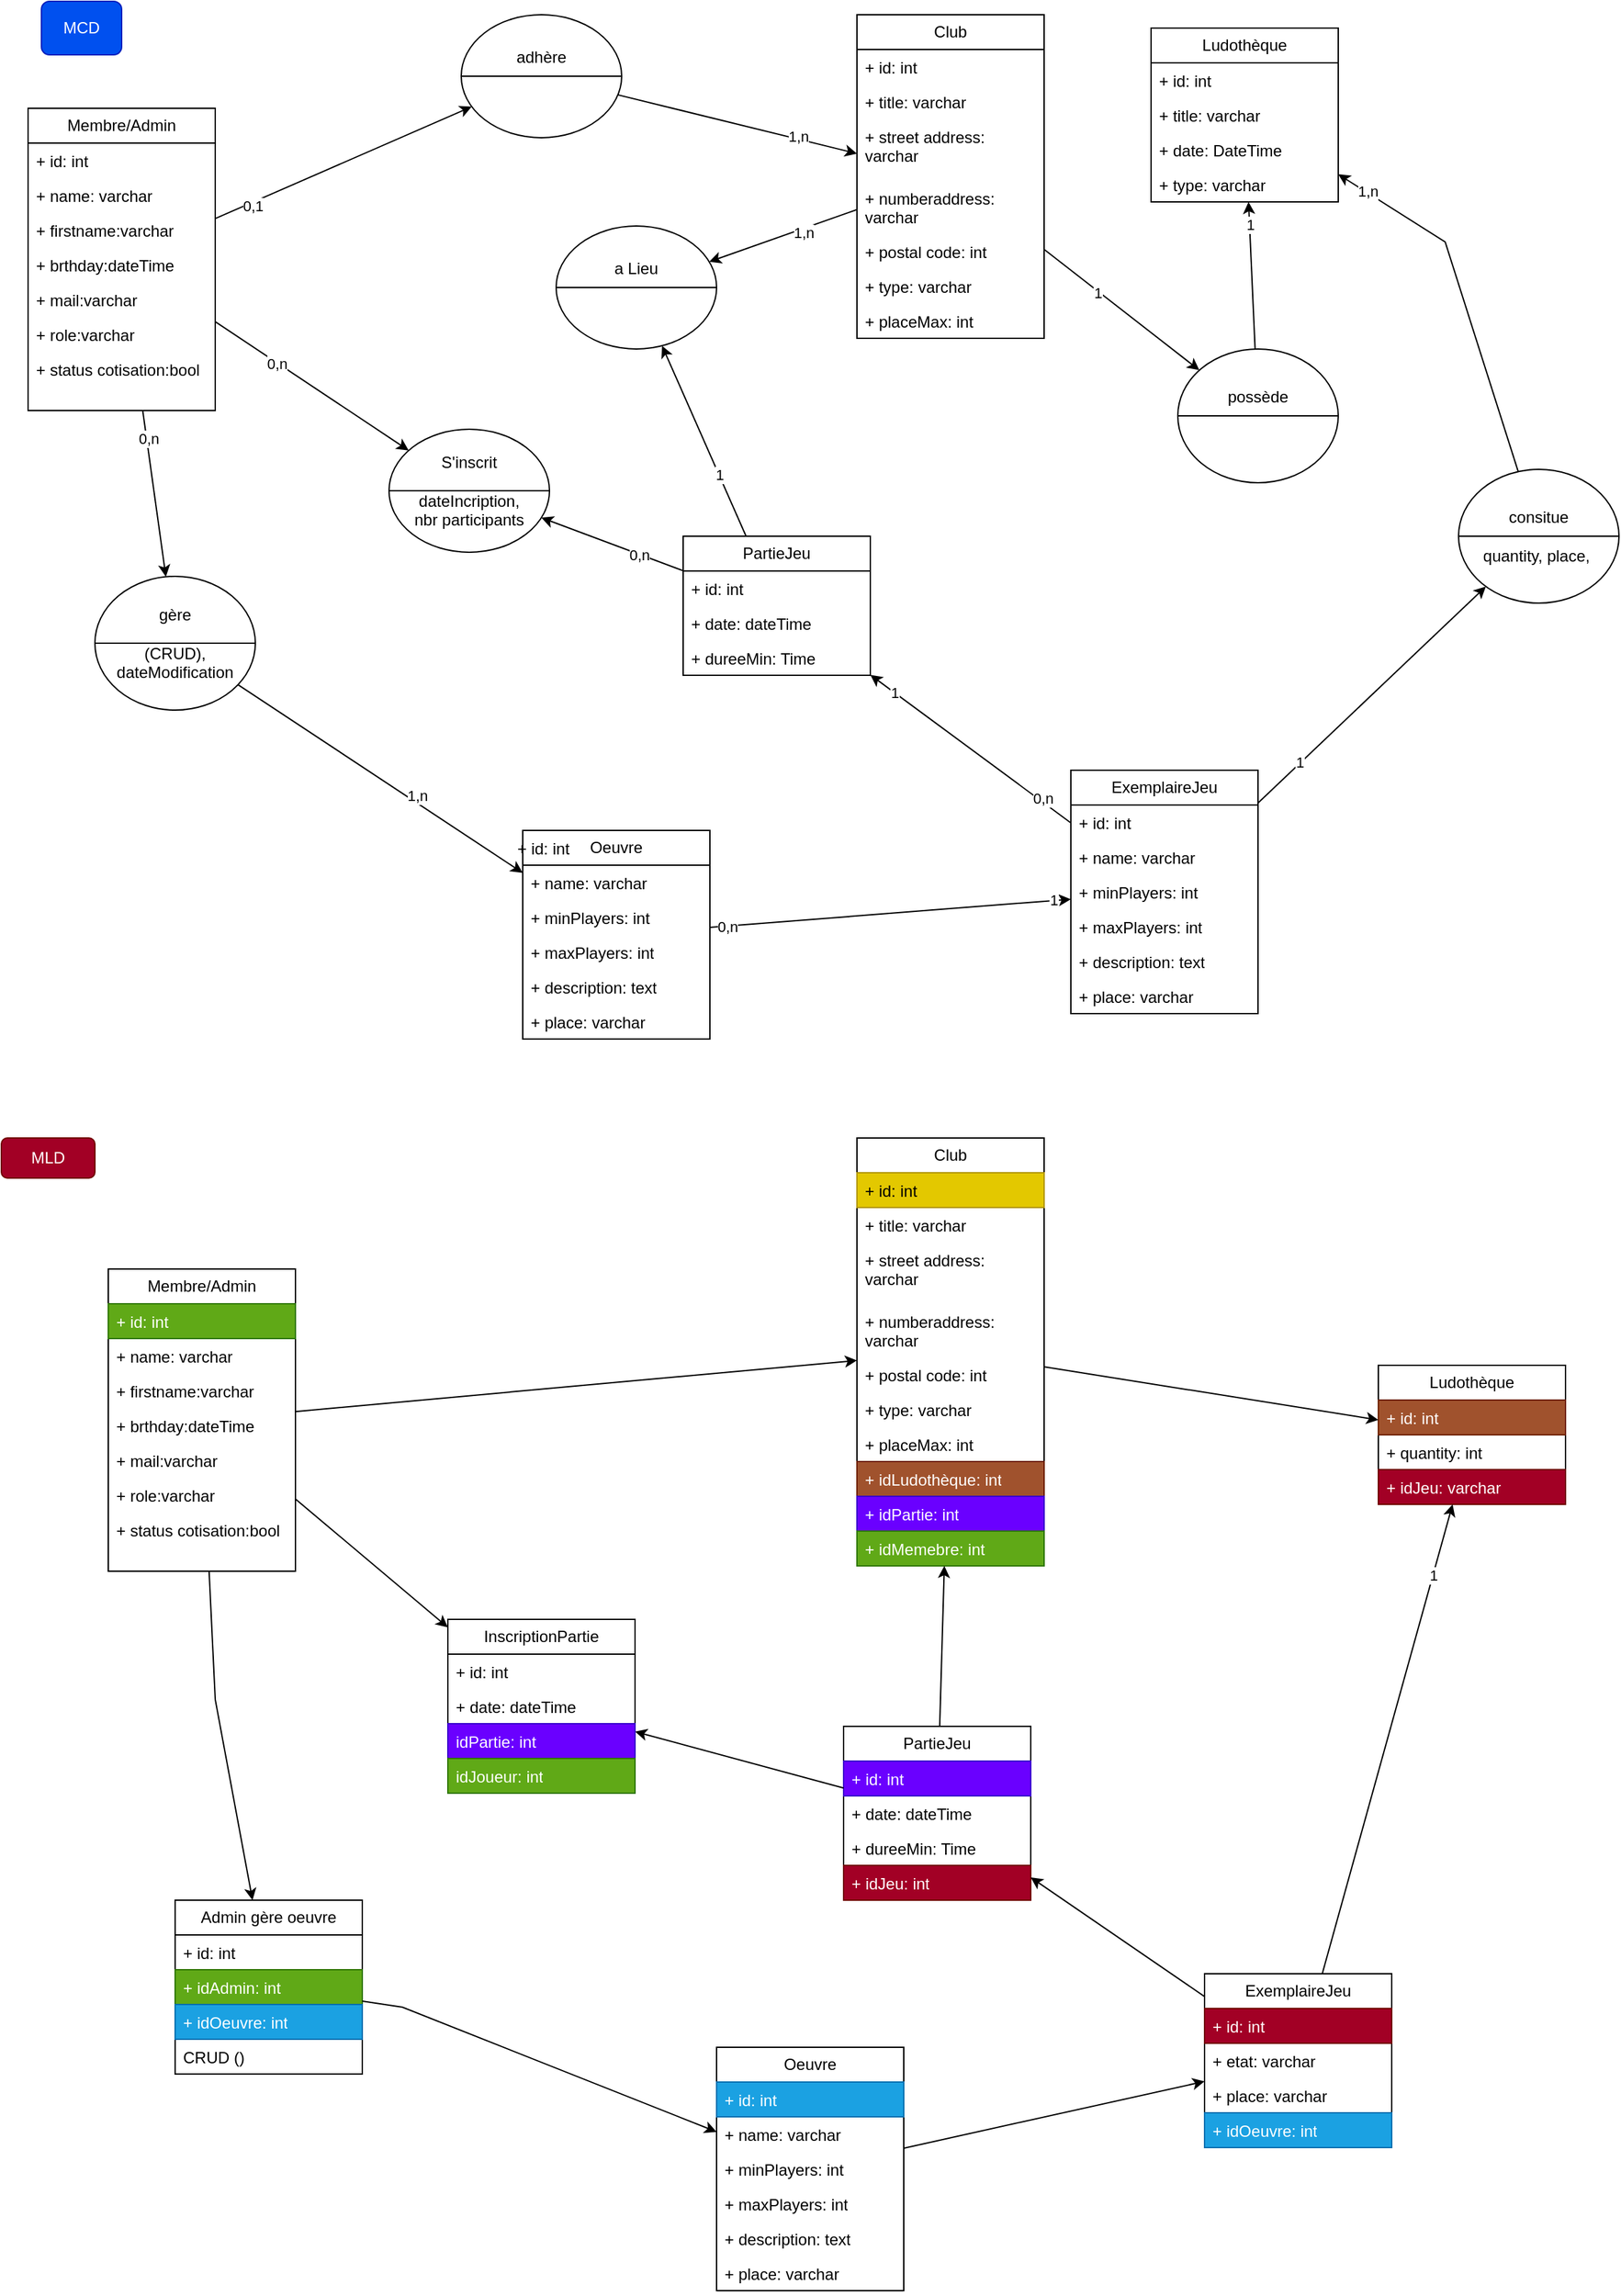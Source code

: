 <mxfile version="24.6.4" type="device">
  <diagram name="Page-1" id="5jA2SZgc2Ah5v43sQ27I">
    <mxGraphModel dx="1623" dy="837" grid="1" gridSize="10" guides="1" tooltips="1" connect="1" arrows="1" fold="1" page="1" pageScale="1" pageWidth="827" pageHeight="1169" background="none" math="0" shadow="0">
      <root>
        <mxCell id="0" />
        <mxCell id="1" parent="0" />
        <mxCell id="EdvAkEf1N6HmaG4ucy9W-1" value="Membre/Admin" style="swimlane;fontStyle=0;childLayout=stackLayout;horizontal=1;startSize=26;fillColor=none;horizontalStack=0;resizeParent=1;resizeParentMax=0;resizeLast=0;collapsible=1;marginBottom=0;whiteSpace=wrap;html=1;" parent="1" vertex="1">
          <mxGeometry x="30" y="90" width="140" height="226" as="geometry" />
        </mxCell>
        <mxCell id="EdvAkEf1N6HmaG4ucy9W-2" value="+ id: int" style="text;strokeColor=none;fillColor=none;align=left;verticalAlign=top;spacingLeft=4;spacingRight=4;overflow=hidden;rotatable=0;points=[[0,0.5],[1,0.5]];portConstraint=eastwest;whiteSpace=wrap;html=1;" parent="EdvAkEf1N6HmaG4ucy9W-1" vertex="1">
          <mxGeometry y="26" width="140" height="26" as="geometry" />
        </mxCell>
        <mxCell id="EdvAkEf1N6HmaG4ucy9W-3" value="+ name: varchar" style="text;strokeColor=none;fillColor=none;align=left;verticalAlign=top;spacingLeft=4;spacingRight=4;overflow=hidden;rotatable=0;points=[[0,0.5],[1,0.5]];portConstraint=eastwest;whiteSpace=wrap;html=1;" parent="EdvAkEf1N6HmaG4ucy9W-1" vertex="1">
          <mxGeometry y="52" width="140" height="26" as="geometry" />
        </mxCell>
        <mxCell id="EdvAkEf1N6HmaG4ucy9W-4" value="+ firstname:varchar" style="text;strokeColor=none;fillColor=none;align=left;verticalAlign=top;spacingLeft=4;spacingRight=4;overflow=hidden;rotatable=0;points=[[0,0.5],[1,0.5]];portConstraint=eastwest;whiteSpace=wrap;html=1;" parent="EdvAkEf1N6HmaG4ucy9W-1" vertex="1">
          <mxGeometry y="78" width="140" height="26" as="geometry" />
        </mxCell>
        <mxCell id="EdvAkEf1N6HmaG4ucy9W-5" value="+ brthday:dateTime" style="text;strokeColor=none;fillColor=none;align=left;verticalAlign=top;spacingLeft=4;spacingRight=4;overflow=hidden;rotatable=0;points=[[0,0.5],[1,0.5]];portConstraint=eastwest;whiteSpace=wrap;html=1;" parent="EdvAkEf1N6HmaG4ucy9W-1" vertex="1">
          <mxGeometry y="104" width="140" height="26" as="geometry" />
        </mxCell>
        <mxCell id="EdvAkEf1N6HmaG4ucy9W-6" value="+ mail:varchar" style="text;strokeColor=none;fillColor=none;align=left;verticalAlign=top;spacingLeft=4;spacingRight=4;overflow=hidden;rotatable=0;points=[[0,0.5],[1,0.5]];portConstraint=eastwest;whiteSpace=wrap;html=1;" parent="EdvAkEf1N6HmaG4ucy9W-1" vertex="1">
          <mxGeometry y="130" width="140" height="26" as="geometry" />
        </mxCell>
        <mxCell id="EdvAkEf1N6HmaG4ucy9W-7" value="+ role:varchar" style="text;strokeColor=none;fillColor=none;align=left;verticalAlign=top;spacingLeft=4;spacingRight=4;overflow=hidden;rotatable=0;points=[[0,0.5],[1,0.5]];portConstraint=eastwest;whiteSpace=wrap;html=1;" parent="EdvAkEf1N6HmaG4ucy9W-1" vertex="1">
          <mxGeometry y="156" width="140" height="26" as="geometry" />
        </mxCell>
        <mxCell id="EdvAkEf1N6HmaG4ucy9W-8" value="+ status cotisation:bool" style="text;strokeColor=none;fillColor=none;align=left;verticalAlign=top;spacingLeft=4;spacingRight=4;overflow=hidden;rotatable=0;points=[[0,0.5],[1,0.5]];portConstraint=eastwest;whiteSpace=wrap;html=1;" parent="EdvAkEf1N6HmaG4ucy9W-1" vertex="1">
          <mxGeometry y="182" width="140" height="44" as="geometry" />
        </mxCell>
        <mxCell id="EdvAkEf1N6HmaG4ucy9W-9" value="Club" style="swimlane;fontStyle=0;childLayout=stackLayout;horizontal=1;startSize=26;fillColor=none;horizontalStack=0;resizeParent=1;resizeParentMax=0;resizeLast=0;collapsible=1;marginBottom=0;whiteSpace=wrap;html=1;" parent="1" vertex="1">
          <mxGeometry x="650" y="20" width="140" height="242" as="geometry" />
        </mxCell>
        <mxCell id="EdvAkEf1N6HmaG4ucy9W-10" value="+ id: int" style="text;strokeColor=none;fillColor=none;align=left;verticalAlign=top;spacingLeft=4;spacingRight=4;overflow=hidden;rotatable=0;points=[[0,0.5],[1,0.5]];portConstraint=eastwest;whiteSpace=wrap;html=1;" parent="EdvAkEf1N6HmaG4ucy9W-9" vertex="1">
          <mxGeometry y="26" width="140" height="26" as="geometry" />
        </mxCell>
        <mxCell id="EdvAkEf1N6HmaG4ucy9W-11" value="+ title: varchar" style="text;strokeColor=none;fillColor=none;align=left;verticalAlign=top;spacingLeft=4;spacingRight=4;overflow=hidden;rotatable=0;points=[[0,0.5],[1,0.5]];portConstraint=eastwest;whiteSpace=wrap;html=1;" parent="EdvAkEf1N6HmaG4ucy9W-9" vertex="1">
          <mxGeometry y="52" width="140" height="26" as="geometry" />
        </mxCell>
        <mxCell id="EdvAkEf1N6HmaG4ucy9W-13" value="+ street address: varchar" style="text;strokeColor=none;fillColor=none;align=left;verticalAlign=top;spacingLeft=4;spacingRight=4;overflow=hidden;rotatable=0;points=[[0,0.5],[1,0.5]];portConstraint=eastwest;whiteSpace=wrap;html=1;" parent="EdvAkEf1N6HmaG4ucy9W-9" vertex="1">
          <mxGeometry y="78" width="140" height="46" as="geometry" />
        </mxCell>
        <mxCell id="EdvAkEf1N6HmaG4ucy9W-14" value="+ numberaddress: varchar" style="text;strokeColor=none;fillColor=none;align=left;verticalAlign=top;spacingLeft=4;spacingRight=4;overflow=hidden;rotatable=0;points=[[0,0.5],[1,0.5]];portConstraint=eastwest;whiteSpace=wrap;html=1;" parent="EdvAkEf1N6HmaG4ucy9W-9" vertex="1">
          <mxGeometry y="124" width="140" height="40" as="geometry" />
        </mxCell>
        <mxCell id="EdvAkEf1N6HmaG4ucy9W-15" value="+ postal code: int" style="text;strokeColor=none;fillColor=none;align=left;verticalAlign=top;spacingLeft=4;spacingRight=4;overflow=hidden;rotatable=0;points=[[0,0.5],[1,0.5]];portConstraint=eastwest;whiteSpace=wrap;html=1;" parent="EdvAkEf1N6HmaG4ucy9W-9" vertex="1">
          <mxGeometry y="164" width="140" height="26" as="geometry" />
        </mxCell>
        <mxCell id="EdvAkEf1N6HmaG4ucy9W-16" value="+ type: varchar" style="text;strokeColor=none;fillColor=none;align=left;verticalAlign=top;spacingLeft=4;spacingRight=4;overflow=hidden;rotatable=0;points=[[0,0.5],[1,0.5]];portConstraint=eastwest;whiteSpace=wrap;html=1;" parent="EdvAkEf1N6HmaG4ucy9W-9" vertex="1">
          <mxGeometry y="190" width="140" height="26" as="geometry" />
        </mxCell>
        <mxCell id="EdvAkEf1N6HmaG4ucy9W-17" value="+ placeMax: int" style="text;strokeColor=none;fillColor=none;align=left;verticalAlign=top;spacingLeft=4;spacingRight=4;overflow=hidden;rotatable=0;points=[[0,0.5],[1,0.5]];portConstraint=eastwest;whiteSpace=wrap;html=1;" parent="EdvAkEf1N6HmaG4ucy9W-9" vertex="1">
          <mxGeometry y="216" width="140" height="26" as="geometry" />
        </mxCell>
        <mxCell id="EdvAkEf1N6HmaG4ucy9W-23" value="gère&lt;div&gt;&lt;br&gt;&lt;/div&gt;&lt;div&gt;(CRUD), dateModification&lt;/div&gt;" style="shape=lineEllipse;perimeter=ellipsePerimeter;whiteSpace=wrap;html=1;backgroundOutline=1;" parent="1" vertex="1">
          <mxGeometry x="80" y="440" width="120" height="100" as="geometry" />
        </mxCell>
        <mxCell id="EdvAkEf1N6HmaG4ucy9W-24" value="" style="endArrow=classic;html=1;rounded=0;" parent="1" source="EdvAkEf1N6HmaG4ucy9W-1" target="EdvAkEf1N6HmaG4ucy9W-23" edge="1">
          <mxGeometry width="50" height="50" relative="1" as="geometry">
            <mxPoint x="390" y="340" as="sourcePoint" />
            <mxPoint x="440" y="290" as="targetPoint" />
          </mxGeometry>
        </mxCell>
        <mxCell id="EdvAkEf1N6HmaG4ucy9W-111" value="0,n" style="edgeLabel;html=1;align=center;verticalAlign=middle;resizable=0;points=[];" parent="EdvAkEf1N6HmaG4ucy9W-24" vertex="1" connectable="0">
          <mxGeometry x="-0.667" y="1" relative="1" as="geometry">
            <mxPoint as="offset" />
          </mxGeometry>
        </mxCell>
        <mxCell id="EdvAkEf1N6HmaG4ucy9W-28" value="MCD" style="rounded=1;whiteSpace=wrap;html=1;fillColor=#0050ef;fontColor=#ffffff;strokeColor=#001DBC;" parent="1" vertex="1">
          <mxGeometry x="40" y="10" width="60" height="40" as="geometry" />
        </mxCell>
        <mxCell id="EdvAkEf1N6HmaG4ucy9W-57" value="MLD" style="rounded=1;whiteSpace=wrap;html=1;fillColor=#a20025;fontColor=#ffffff;strokeColor=#6F0000;" parent="1" vertex="1">
          <mxGeometry x="10" y="860" width="70" height="30" as="geometry" />
        </mxCell>
        <mxCell id="EdvAkEf1N6HmaG4ucy9W-85" value="ExemplaireJeu" style="swimlane;fontStyle=0;childLayout=stackLayout;horizontal=1;startSize=26;fillColor=none;horizontalStack=0;resizeParent=1;resizeParentMax=0;resizeLast=0;collapsible=1;marginBottom=0;whiteSpace=wrap;html=1;" parent="1" vertex="1">
          <mxGeometry x="810" y="585" width="140" height="182" as="geometry" />
        </mxCell>
        <mxCell id="EdvAkEf1N6HmaG4ucy9W-86" value="+ id: int" style="text;strokeColor=none;fillColor=none;align=left;verticalAlign=top;spacingLeft=4;spacingRight=4;overflow=hidden;rotatable=0;points=[[0,0.5],[1,0.5]];portConstraint=eastwest;whiteSpace=wrap;html=1;" parent="EdvAkEf1N6HmaG4ucy9W-85" vertex="1">
          <mxGeometry y="26" width="140" height="26" as="geometry" />
        </mxCell>
        <mxCell id="EdvAkEf1N6HmaG4ucy9W-87" value="+ name: varchar" style="text;strokeColor=none;fillColor=none;align=left;verticalAlign=top;spacingLeft=4;spacingRight=4;overflow=hidden;rotatable=0;points=[[0,0.5],[1,0.5]];portConstraint=eastwest;whiteSpace=wrap;html=1;" parent="EdvAkEf1N6HmaG4ucy9W-85" vertex="1">
          <mxGeometry y="52" width="140" height="26" as="geometry" />
        </mxCell>
        <mxCell id="EdvAkEf1N6HmaG4ucy9W-88" value="+ minPlayers: int" style="text;strokeColor=none;fillColor=none;align=left;verticalAlign=top;spacingLeft=4;spacingRight=4;overflow=hidden;rotatable=0;points=[[0,0.5],[1,0.5]];portConstraint=eastwest;whiteSpace=wrap;html=1;" parent="EdvAkEf1N6HmaG4ucy9W-85" vertex="1">
          <mxGeometry y="78" width="140" height="26" as="geometry" />
        </mxCell>
        <mxCell id="EdvAkEf1N6HmaG4ucy9W-99" value="+ maxPlayers: int" style="text;strokeColor=none;fillColor=none;align=left;verticalAlign=top;spacingLeft=4;spacingRight=4;overflow=hidden;rotatable=0;points=[[0,0.5],[1,0.5]];portConstraint=eastwest;whiteSpace=wrap;html=1;" parent="EdvAkEf1N6HmaG4ucy9W-85" vertex="1">
          <mxGeometry y="104" width="140" height="26" as="geometry" />
        </mxCell>
        <mxCell id="EdvAkEf1N6HmaG4ucy9W-101" value="+ description: text" style="text;strokeColor=none;fillColor=none;align=left;verticalAlign=top;spacingLeft=4;spacingRight=4;overflow=hidden;rotatable=0;points=[[0,0.5],[1,0.5]];portConstraint=eastwest;whiteSpace=wrap;html=1;" parent="EdvAkEf1N6HmaG4ucy9W-85" vertex="1">
          <mxGeometry y="130" width="140" height="26" as="geometry" />
        </mxCell>
        <mxCell id="EdvAkEf1N6HmaG4ucy9W-100" value="+ place: varchar" style="text;strokeColor=none;fillColor=none;align=left;verticalAlign=top;spacingLeft=4;spacingRight=4;overflow=hidden;rotatable=0;points=[[0,0.5],[1,0.5]];portConstraint=eastwest;whiteSpace=wrap;html=1;" parent="EdvAkEf1N6HmaG4ucy9W-85" vertex="1">
          <mxGeometry y="156" width="140" height="26" as="geometry" />
        </mxCell>
        <mxCell id="EdvAkEf1N6HmaG4ucy9W-93" value="consitue&lt;div&gt;&lt;br&gt;&lt;/div&gt;&lt;div&gt;quantity, place,&amp;nbsp;&lt;/div&gt;" style="shape=lineEllipse;perimeter=ellipsePerimeter;whiteSpace=wrap;html=1;backgroundOutline=1;" parent="1" vertex="1">
          <mxGeometry x="1100" y="360" width="120" height="100" as="geometry" />
        </mxCell>
        <mxCell id="EdvAkEf1N6HmaG4ucy9W-94" value="PartieJeu" style="swimlane;fontStyle=0;childLayout=stackLayout;horizontal=1;startSize=26;fillColor=none;horizontalStack=0;resizeParent=1;resizeParentMax=0;resizeLast=0;collapsible=1;marginBottom=0;whiteSpace=wrap;html=1;" parent="1" vertex="1">
          <mxGeometry x="520" y="410" width="140" height="104" as="geometry" />
        </mxCell>
        <mxCell id="EdvAkEf1N6HmaG4ucy9W-95" value="+ id: int" style="text;strokeColor=none;fillColor=none;align=left;verticalAlign=top;spacingLeft=4;spacingRight=4;overflow=hidden;rotatable=0;points=[[0,0.5],[1,0.5]];portConstraint=eastwest;whiteSpace=wrap;html=1;" parent="EdvAkEf1N6HmaG4ucy9W-94" vertex="1">
          <mxGeometry y="26" width="140" height="26" as="geometry" />
        </mxCell>
        <mxCell id="EdvAkEf1N6HmaG4ucy9W-96" value="+ date: dateTime" style="text;strokeColor=none;fillColor=none;align=left;verticalAlign=top;spacingLeft=4;spacingRight=4;overflow=hidden;rotatable=0;points=[[0,0.5],[1,0.5]];portConstraint=eastwest;whiteSpace=wrap;html=1;" parent="EdvAkEf1N6HmaG4ucy9W-94" vertex="1">
          <mxGeometry y="52" width="140" height="26" as="geometry" />
        </mxCell>
        <mxCell id="EdvAkEf1N6HmaG4ucy9W-97" value="+ dureeMin: Time" style="text;strokeColor=none;fillColor=none;align=left;verticalAlign=top;spacingLeft=4;spacingRight=4;overflow=hidden;rotatable=0;points=[[0,0.5],[1,0.5]];portConstraint=eastwest;whiteSpace=wrap;html=1;" parent="EdvAkEf1N6HmaG4ucy9W-94" vertex="1">
          <mxGeometry y="78" width="140" height="26" as="geometry" />
        </mxCell>
        <mxCell id="EdvAkEf1N6HmaG4ucy9W-98" value="&lt;div&gt;S&#39;inscrit&lt;/div&gt;&lt;div&gt;&lt;br&gt;&lt;/div&gt;&lt;div&gt;dateIncription,&lt;/div&gt;&lt;div&gt;nbr participants&lt;/div&gt;" style="shape=lineEllipse;perimeter=ellipsePerimeter;whiteSpace=wrap;html=1;backgroundOutline=1;" parent="1" vertex="1">
          <mxGeometry x="300" y="330" width="120" height="92" as="geometry" />
        </mxCell>
        <mxCell id="EdvAkEf1N6HmaG4ucy9W-102" value="" style="endArrow=classic;html=1;rounded=0;" parent="1" source="EdvAkEf1N6HmaG4ucy9W-1" target="EdvAkEf1N6HmaG4ucy9W-98" edge="1">
          <mxGeometry width="50" height="50" relative="1" as="geometry">
            <mxPoint x="171" y="366" as="sourcePoint" />
            <mxPoint x="191" y="471" as="targetPoint" />
          </mxGeometry>
        </mxCell>
        <mxCell id="EdvAkEf1N6HmaG4ucy9W-104" value="0,n" style="edgeLabel;html=1;align=center;verticalAlign=middle;resizable=0;points=[];" parent="EdvAkEf1N6HmaG4ucy9W-102" vertex="1" connectable="0">
          <mxGeometry x="-0.361" relative="1" as="geometry">
            <mxPoint as="offset" />
          </mxGeometry>
        </mxCell>
        <mxCell id="EdvAkEf1N6HmaG4ucy9W-103" value="" style="endArrow=classic;html=1;rounded=0;" parent="1" source="EdvAkEf1N6HmaG4ucy9W-94" target="EdvAkEf1N6HmaG4ucy9W-98" edge="1">
          <mxGeometry width="50" height="50" relative="1" as="geometry">
            <mxPoint x="220" y="252" as="sourcePoint" />
            <mxPoint x="360" y="249" as="targetPoint" />
          </mxGeometry>
        </mxCell>
        <mxCell id="EdvAkEf1N6HmaG4ucy9W-105" value="0,n" style="edgeLabel;html=1;align=center;verticalAlign=middle;resizable=0;points=[];" parent="EdvAkEf1N6HmaG4ucy9W-103" vertex="1" connectable="0">
          <mxGeometry x="-0.37" relative="1" as="geometry">
            <mxPoint as="offset" />
          </mxGeometry>
        </mxCell>
        <mxCell id="EdvAkEf1N6HmaG4ucy9W-106" value="" style="endArrow=classic;html=1;rounded=0;" parent="1" source="EdvAkEf1N6HmaG4ucy9W-85" target="EdvAkEf1N6HmaG4ucy9W-93" edge="1">
          <mxGeometry width="50" height="50" relative="1" as="geometry">
            <mxPoint x="320" y="404" as="sourcePoint" />
            <mxPoint x="340" y="509" as="targetPoint" />
          </mxGeometry>
        </mxCell>
        <mxCell id="EdvAkEf1N6HmaG4ucy9W-141" value="1" style="edgeLabel;html=1;align=center;verticalAlign=middle;resizable=0;points=[];" parent="EdvAkEf1N6HmaG4ucy9W-106" vertex="1" connectable="0">
          <mxGeometry x="-0.627" y="1" relative="1" as="geometry">
            <mxPoint as="offset" />
          </mxGeometry>
        </mxCell>
        <mxCell id="EdvAkEf1N6HmaG4ucy9W-107" value="" style="endArrow=classic;html=1;rounded=0;" parent="1" source="EdvAkEf1N6HmaG4ucy9W-93" target="EdvAkEf1N6HmaG4ucy9W-123" edge="1">
          <mxGeometry width="50" height="50" relative="1" as="geometry">
            <mxPoint x="650" y="580" as="sourcePoint" />
            <mxPoint x="739" y="489" as="targetPoint" />
            <Array as="points">
              <mxPoint x="1090" y="190" />
            </Array>
          </mxGeometry>
        </mxCell>
        <mxCell id="EdvAkEf1N6HmaG4ucy9W-140" value="1,n" style="edgeLabel;html=1;align=center;verticalAlign=middle;resizable=0;points=[];" parent="EdvAkEf1N6HmaG4ucy9W-107" vertex="1" connectable="0">
          <mxGeometry x="0.82" y="-1" relative="1" as="geometry">
            <mxPoint as="offset" />
          </mxGeometry>
        </mxCell>
        <mxCell id="EdvAkEf1N6HmaG4ucy9W-108" value="" style="endArrow=classic;html=1;rounded=0;" parent="1" source="EdvAkEf1N6HmaG4ucy9W-23" target="EdvAkEf1N6HmaG4ucy9W-112" edge="1">
          <mxGeometry width="50" height="50" relative="1" as="geometry">
            <mxPoint x="171" y="366" as="sourcePoint" />
            <mxPoint x="249" y="628" as="targetPoint" />
          </mxGeometry>
        </mxCell>
        <mxCell id="EdvAkEf1N6HmaG4ucy9W-235" value="1,n" style="edgeLabel;html=1;align=center;verticalAlign=middle;resizable=0;points=[];" parent="EdvAkEf1N6HmaG4ucy9W-108" vertex="1" connectable="0">
          <mxGeometry x="0.234" y="5" relative="1" as="geometry">
            <mxPoint as="offset" />
          </mxGeometry>
        </mxCell>
        <mxCell id="EdvAkEf1N6HmaG4ucy9W-109" value="" style="endArrow=classic;html=1;rounded=0;" parent="1" source="EdvAkEf1N6HmaG4ucy9W-112" target="EdvAkEf1N6HmaG4ucy9W-85" edge="1">
          <mxGeometry width="50" height="50" relative="1" as="geometry">
            <mxPoint x="360" y="670.25" as="sourcePoint" />
            <mxPoint x="269" y="638" as="targetPoint" />
          </mxGeometry>
        </mxCell>
        <mxCell id="EdvAkEf1N6HmaG4ucy9W-136" value="1" style="edgeLabel;html=1;align=center;verticalAlign=middle;resizable=0;points=[];" parent="EdvAkEf1N6HmaG4ucy9W-109" vertex="1" connectable="0">
          <mxGeometry x="0.901" y="1" relative="1" as="geometry">
            <mxPoint as="offset" />
          </mxGeometry>
        </mxCell>
        <mxCell id="EdvAkEf1N6HmaG4ucy9W-137" value="0,n" style="edgeLabel;html=1;align=center;verticalAlign=middle;resizable=0;points=[];" parent="EdvAkEf1N6HmaG4ucy9W-109" vertex="1" connectable="0">
          <mxGeometry x="-0.908" relative="1" as="geometry">
            <mxPoint as="offset" />
          </mxGeometry>
        </mxCell>
        <mxCell id="EdvAkEf1N6HmaG4ucy9W-112" value="Oeuvre" style="swimlane;fontStyle=0;childLayout=stackLayout;horizontal=1;startSize=26;fillColor=none;horizontalStack=0;resizeParent=1;resizeParentMax=0;resizeLast=0;collapsible=1;marginBottom=0;whiteSpace=wrap;html=1;" parent="1" vertex="1">
          <mxGeometry x="400" y="630" width="140" height="156" as="geometry" />
        </mxCell>
        <mxCell id="EdvAkEf1N6HmaG4ucy9W-114" value="+ name: varchar" style="text;strokeColor=none;fillColor=none;align=left;verticalAlign=top;spacingLeft=4;spacingRight=4;overflow=hidden;rotatable=0;points=[[0,0.5],[1,0.5]];portConstraint=eastwest;whiteSpace=wrap;html=1;" parent="EdvAkEf1N6HmaG4ucy9W-112" vertex="1">
          <mxGeometry y="26" width="140" height="26" as="geometry" />
        </mxCell>
        <mxCell id="EdvAkEf1N6HmaG4ucy9W-115" value="+ minPlayers: int" style="text;strokeColor=none;fillColor=none;align=left;verticalAlign=top;spacingLeft=4;spacingRight=4;overflow=hidden;rotatable=0;points=[[0,0.5],[1,0.5]];portConstraint=eastwest;whiteSpace=wrap;html=1;" parent="EdvAkEf1N6HmaG4ucy9W-112" vertex="1">
          <mxGeometry y="52" width="140" height="26" as="geometry" />
        </mxCell>
        <mxCell id="EdvAkEf1N6HmaG4ucy9W-116" value="+ maxPlayers: int" style="text;strokeColor=none;fillColor=none;align=left;verticalAlign=top;spacingLeft=4;spacingRight=4;overflow=hidden;rotatable=0;points=[[0,0.5],[1,0.5]];portConstraint=eastwest;whiteSpace=wrap;html=1;" parent="EdvAkEf1N6HmaG4ucy9W-112" vertex="1">
          <mxGeometry y="78" width="140" height="26" as="geometry" />
        </mxCell>
        <mxCell id="EdvAkEf1N6HmaG4ucy9W-117" value="+ description: text" style="text;strokeColor=none;fillColor=none;align=left;verticalAlign=top;spacingLeft=4;spacingRight=4;overflow=hidden;rotatable=0;points=[[0,0.5],[1,0.5]];portConstraint=eastwest;whiteSpace=wrap;html=1;" parent="EdvAkEf1N6HmaG4ucy9W-112" vertex="1">
          <mxGeometry y="104" width="140" height="26" as="geometry" />
        </mxCell>
        <mxCell id="EdvAkEf1N6HmaG4ucy9W-118" value="+ place: varchar" style="text;strokeColor=none;fillColor=none;align=left;verticalAlign=top;spacingLeft=4;spacingRight=4;overflow=hidden;rotatable=0;points=[[0,0.5],[1,0.5]];portConstraint=eastwest;whiteSpace=wrap;html=1;" parent="EdvAkEf1N6HmaG4ucy9W-112" vertex="1">
          <mxGeometry y="130" width="140" height="26" as="geometry" />
        </mxCell>
        <mxCell id="EdvAkEf1N6HmaG4ucy9W-119" value="&lt;div&gt;a Lieu&lt;/div&gt;&lt;div&gt;&lt;br&gt;&lt;/div&gt;&lt;div&gt;&lt;br&gt;&lt;/div&gt;" style="shape=lineEllipse;perimeter=ellipsePerimeter;whiteSpace=wrap;html=1;backgroundOutline=1;" parent="1" vertex="1">
          <mxGeometry x="425" y="178" width="120" height="92" as="geometry" />
        </mxCell>
        <mxCell id="EdvAkEf1N6HmaG4ucy9W-120" value="" style="endArrow=classic;html=1;rounded=0;" parent="1" source="EdvAkEf1N6HmaG4ucy9W-9" target="EdvAkEf1N6HmaG4ucy9W-119" edge="1">
          <mxGeometry width="50" height="50" relative="1" as="geometry">
            <mxPoint x="690" y="147" as="sourcePoint" />
            <mxPoint x="468" y="91" as="targetPoint" />
          </mxGeometry>
        </mxCell>
        <mxCell id="EdvAkEf1N6HmaG4ucy9W-146" value="1,n" style="edgeLabel;html=1;align=center;verticalAlign=middle;resizable=0;points=[];" parent="EdvAkEf1N6HmaG4ucy9W-120" vertex="1" connectable="0">
          <mxGeometry x="-0.249" y="3" relative="1" as="geometry">
            <mxPoint as="offset" />
          </mxGeometry>
        </mxCell>
        <mxCell id="EdvAkEf1N6HmaG4ucy9W-121" value="" style="endArrow=classic;html=1;rounded=0;" parent="1" source="EdvAkEf1N6HmaG4ucy9W-94" target="EdvAkEf1N6HmaG4ucy9W-119" edge="1">
          <mxGeometry width="50" height="50" relative="1" as="geometry">
            <mxPoint x="690" y="203" as="sourcePoint" />
            <mxPoint x="608" y="249" as="targetPoint" />
          </mxGeometry>
        </mxCell>
        <mxCell id="EdvAkEf1N6HmaG4ucy9W-145" value="1" style="edgeLabel;html=1;align=center;verticalAlign=middle;resizable=0;points=[];" parent="EdvAkEf1N6HmaG4ucy9W-121" vertex="1" connectable="0">
          <mxGeometry x="-0.343" relative="1" as="geometry">
            <mxPoint as="offset" />
          </mxGeometry>
        </mxCell>
        <mxCell id="EdvAkEf1N6HmaG4ucy9W-122" value="" style="endArrow=classic;html=1;rounded=0;" parent="1" source="EdvAkEf1N6HmaG4ucy9W-85" target="EdvAkEf1N6HmaG4ucy9W-94" edge="1">
          <mxGeometry width="50" height="50" relative="1" as="geometry">
            <mxPoint x="360" y="693" as="sourcePoint" />
            <mxPoint x="580" y="669" as="targetPoint" />
          </mxGeometry>
        </mxCell>
        <mxCell id="EdvAkEf1N6HmaG4ucy9W-147" value="0,n" style="edgeLabel;html=1;align=center;verticalAlign=middle;resizable=0;points=[];" parent="EdvAkEf1N6HmaG4ucy9W-122" vertex="1" connectable="0">
          <mxGeometry x="-0.692" y="-2" relative="1" as="geometry">
            <mxPoint as="offset" />
          </mxGeometry>
        </mxCell>
        <mxCell id="EdvAkEf1N6HmaG4ucy9W-148" value="1" style="edgeLabel;html=1;align=center;verticalAlign=middle;resizable=0;points=[];" parent="EdvAkEf1N6HmaG4ucy9W-122" vertex="1" connectable="0">
          <mxGeometry x="0.761" relative="1" as="geometry">
            <mxPoint as="offset" />
          </mxGeometry>
        </mxCell>
        <mxCell id="EdvAkEf1N6HmaG4ucy9W-123" value="Ludothèque" style="swimlane;fontStyle=0;childLayout=stackLayout;horizontal=1;startSize=26;fillColor=none;horizontalStack=0;resizeParent=1;resizeParentMax=0;resizeLast=0;collapsible=1;marginBottom=0;whiteSpace=wrap;html=1;" parent="1" vertex="1">
          <mxGeometry x="870" y="30" width="140" height="130" as="geometry" />
        </mxCell>
        <mxCell id="EdvAkEf1N6HmaG4ucy9W-124" value="+ id: int" style="text;strokeColor=none;fillColor=none;align=left;verticalAlign=top;spacingLeft=4;spacingRight=4;overflow=hidden;rotatable=0;points=[[0,0.5],[1,0.5]];portConstraint=eastwest;whiteSpace=wrap;html=1;" parent="EdvAkEf1N6HmaG4ucy9W-123" vertex="1">
          <mxGeometry y="26" width="140" height="26" as="geometry" />
        </mxCell>
        <mxCell id="EdvAkEf1N6HmaG4ucy9W-125" value="+ title: varchar" style="text;strokeColor=none;fillColor=none;align=left;verticalAlign=top;spacingLeft=4;spacingRight=4;overflow=hidden;rotatable=0;points=[[0,0.5],[1,0.5]];portConstraint=eastwest;whiteSpace=wrap;html=1;" parent="EdvAkEf1N6HmaG4ucy9W-123" vertex="1">
          <mxGeometry y="52" width="140" height="26" as="geometry" />
        </mxCell>
        <mxCell id="EdvAkEf1N6HmaG4ucy9W-126" value="+ date: DateTime" style="text;strokeColor=none;fillColor=none;align=left;verticalAlign=top;spacingLeft=4;spacingRight=4;overflow=hidden;rotatable=0;points=[[0,0.5],[1,0.5]];portConstraint=eastwest;whiteSpace=wrap;html=1;" parent="EdvAkEf1N6HmaG4ucy9W-123" vertex="1">
          <mxGeometry y="78" width="140" height="26" as="geometry" />
        </mxCell>
        <mxCell id="EdvAkEf1N6HmaG4ucy9W-130" value="+ type: varchar" style="text;strokeColor=none;fillColor=none;align=left;verticalAlign=top;spacingLeft=4;spacingRight=4;overflow=hidden;rotatable=0;points=[[0,0.5],[1,0.5]];portConstraint=eastwest;whiteSpace=wrap;html=1;" parent="EdvAkEf1N6HmaG4ucy9W-123" vertex="1">
          <mxGeometry y="104" width="140" height="26" as="geometry" />
        </mxCell>
        <mxCell id="EdvAkEf1N6HmaG4ucy9W-132" value="possède&lt;div&gt;&lt;br&gt;&lt;/div&gt;&lt;div&gt;&lt;br&gt;&lt;/div&gt;" style="shape=lineEllipse;perimeter=ellipsePerimeter;whiteSpace=wrap;html=1;backgroundOutline=1;" parent="1" vertex="1">
          <mxGeometry x="890" y="270" width="120" height="100" as="geometry" />
        </mxCell>
        <mxCell id="EdvAkEf1N6HmaG4ucy9W-133" value="" style="endArrow=classic;html=1;rounded=0;" parent="1" source="EdvAkEf1N6HmaG4ucy9W-132" target="EdvAkEf1N6HmaG4ucy9W-123" edge="1">
          <mxGeometry width="50" height="50" relative="1" as="geometry">
            <mxPoint x="680" y="216" as="sourcePoint" />
            <mxPoint x="610" y="251" as="targetPoint" />
          </mxGeometry>
        </mxCell>
        <mxCell id="EdvAkEf1N6HmaG4ucy9W-139" value="1" style="edgeLabel;html=1;align=center;verticalAlign=middle;resizable=0;points=[];" parent="EdvAkEf1N6HmaG4ucy9W-133" vertex="1" connectable="0">
          <mxGeometry x="0.7" relative="1" as="geometry">
            <mxPoint as="offset" />
          </mxGeometry>
        </mxCell>
        <mxCell id="EdvAkEf1N6HmaG4ucy9W-134" value="" style="endArrow=classic;html=1;rounded=0;" parent="1" source="EdvAkEf1N6HmaG4ucy9W-9" target="EdvAkEf1N6HmaG4ucy9W-132" edge="1">
          <mxGeometry width="50" height="50" relative="1" as="geometry">
            <mxPoint x="956" y="280" as="sourcePoint" />
            <mxPoint x="945" y="130" as="targetPoint" />
          </mxGeometry>
        </mxCell>
        <mxCell id="EdvAkEf1N6HmaG4ucy9W-138" value="1" style="edgeLabel;html=1;align=center;verticalAlign=middle;resizable=0;points=[];" parent="EdvAkEf1N6HmaG4ucy9W-134" vertex="1" connectable="0">
          <mxGeometry x="-0.307" y="-1" relative="1" as="geometry">
            <mxPoint as="offset" />
          </mxGeometry>
        </mxCell>
        <mxCell id="EdvAkEf1N6HmaG4ucy9W-149" value="Club" style="swimlane;fontStyle=0;childLayout=stackLayout;horizontal=1;startSize=26;fillColor=none;horizontalStack=0;resizeParent=1;resizeParentMax=0;resizeLast=0;collapsible=1;marginBottom=0;whiteSpace=wrap;html=1;" parent="1" vertex="1">
          <mxGeometry x="650" y="860" width="140" height="320" as="geometry" />
        </mxCell>
        <mxCell id="EdvAkEf1N6HmaG4ucy9W-150" value="+ id: int" style="text;strokeColor=#B09500;fillColor=#e3c800;align=left;verticalAlign=top;spacingLeft=4;spacingRight=4;overflow=hidden;rotatable=0;points=[[0,0.5],[1,0.5]];portConstraint=eastwest;whiteSpace=wrap;html=1;fontColor=#000000;" parent="EdvAkEf1N6HmaG4ucy9W-149" vertex="1">
          <mxGeometry y="26" width="140" height="26" as="geometry" />
        </mxCell>
        <mxCell id="EdvAkEf1N6HmaG4ucy9W-151" value="+ title: varchar" style="text;strokeColor=none;fillColor=none;align=left;verticalAlign=top;spacingLeft=4;spacingRight=4;overflow=hidden;rotatable=0;points=[[0,0.5],[1,0.5]];portConstraint=eastwest;whiteSpace=wrap;html=1;" parent="EdvAkEf1N6HmaG4ucy9W-149" vertex="1">
          <mxGeometry y="52" width="140" height="26" as="geometry" />
        </mxCell>
        <mxCell id="EdvAkEf1N6HmaG4ucy9W-152" value="+ street address: varchar" style="text;strokeColor=none;fillColor=none;align=left;verticalAlign=top;spacingLeft=4;spacingRight=4;overflow=hidden;rotatable=0;points=[[0,0.5],[1,0.5]];portConstraint=eastwest;whiteSpace=wrap;html=1;" parent="EdvAkEf1N6HmaG4ucy9W-149" vertex="1">
          <mxGeometry y="78" width="140" height="46" as="geometry" />
        </mxCell>
        <mxCell id="EdvAkEf1N6HmaG4ucy9W-153" value="+ numberaddress: varchar" style="text;strokeColor=none;fillColor=none;align=left;verticalAlign=top;spacingLeft=4;spacingRight=4;overflow=hidden;rotatable=0;points=[[0,0.5],[1,0.5]];portConstraint=eastwest;whiteSpace=wrap;html=1;" parent="EdvAkEf1N6HmaG4ucy9W-149" vertex="1">
          <mxGeometry y="124" width="140" height="40" as="geometry" />
        </mxCell>
        <mxCell id="EdvAkEf1N6HmaG4ucy9W-154" value="+ postal code: int" style="text;strokeColor=none;fillColor=none;align=left;verticalAlign=top;spacingLeft=4;spacingRight=4;overflow=hidden;rotatable=0;points=[[0,0.5],[1,0.5]];portConstraint=eastwest;whiteSpace=wrap;html=1;" parent="EdvAkEf1N6HmaG4ucy9W-149" vertex="1">
          <mxGeometry y="164" width="140" height="26" as="geometry" />
        </mxCell>
        <mxCell id="EdvAkEf1N6HmaG4ucy9W-155" value="+ type: varchar" style="text;strokeColor=none;fillColor=none;align=left;verticalAlign=top;spacingLeft=4;spacingRight=4;overflow=hidden;rotatable=0;points=[[0,0.5],[1,0.5]];portConstraint=eastwest;whiteSpace=wrap;html=1;" parent="EdvAkEf1N6HmaG4ucy9W-149" vertex="1">
          <mxGeometry y="190" width="140" height="26" as="geometry" />
        </mxCell>
        <mxCell id="EdvAkEf1N6HmaG4ucy9W-261" value="+ placeMax: int" style="text;strokeColor=none;fillColor=none;align=left;verticalAlign=top;spacingLeft=4;spacingRight=4;overflow=hidden;rotatable=0;points=[[0,0.5],[1,0.5]];portConstraint=eastwest;whiteSpace=wrap;html=1;" parent="EdvAkEf1N6HmaG4ucy9W-149" vertex="1">
          <mxGeometry y="216" width="140" height="26" as="geometry" />
        </mxCell>
        <mxCell id="EdvAkEf1N6HmaG4ucy9W-264" value="+ idLudothèque: int" style="text;strokeColor=#6D1F00;fillColor=#a0522d;align=left;verticalAlign=top;spacingLeft=4;spacingRight=4;overflow=hidden;rotatable=0;points=[[0,0.5],[1,0.5]];portConstraint=eastwest;whiteSpace=wrap;html=1;fontColor=#ffffff;" parent="EdvAkEf1N6HmaG4ucy9W-149" vertex="1">
          <mxGeometry y="242" width="140" height="26" as="geometry" />
        </mxCell>
        <mxCell id="EdvAkEf1N6HmaG4ucy9W-156" value="+ idPartie: int" style="text;strokeColor=#3700CC;fillColor=#6a00ff;align=left;verticalAlign=top;spacingLeft=4;spacingRight=4;overflow=hidden;rotatable=0;points=[[0,0.5],[1,0.5]];portConstraint=eastwest;whiteSpace=wrap;html=1;fontColor=#ffffff;" parent="EdvAkEf1N6HmaG4ucy9W-149" vertex="1">
          <mxGeometry y="268" width="140" height="26" as="geometry" />
        </mxCell>
        <mxCell id="EdvAkEf1N6HmaG4ucy9W-253" value="+ idMemebre: int" style="text;strokeColor=#2D7600;fillColor=#60a917;align=left;verticalAlign=top;spacingLeft=4;spacingRight=4;overflow=hidden;rotatable=0;points=[[0,0.5],[1,0.5]];portConstraint=eastwest;whiteSpace=wrap;html=1;fontColor=#ffffff;" parent="EdvAkEf1N6HmaG4ucy9W-149" vertex="1">
          <mxGeometry y="294" width="140" height="26" as="geometry" />
        </mxCell>
        <mxCell id="EdvAkEf1N6HmaG4ucy9W-163" value="" style="endArrow=classic;html=1;rounded=0;" parent="1" source="EdvAkEf1N6HmaG4ucy9W-217" target="EdvAkEf1N6HmaG4ucy9W-230" edge="1">
          <mxGeometry width="50" height="50" relative="1" as="geometry">
            <mxPoint x="216" y="1216" as="sourcePoint" />
            <mxPoint x="227.714" y="1341.06" as="targetPoint" />
            <Array as="points">
              <mxPoint x="170" y="1280" />
            </Array>
          </mxGeometry>
        </mxCell>
        <mxCell id="EdvAkEf1N6HmaG4ucy9W-166" value="ExemplaireJeu" style="swimlane;fontStyle=0;childLayout=stackLayout;horizontal=1;startSize=26;fillColor=none;horizontalStack=0;resizeParent=1;resizeParentMax=0;resizeLast=0;collapsible=1;marginBottom=0;whiteSpace=wrap;html=1;" parent="1" vertex="1">
          <mxGeometry x="910" y="1485" width="140" height="130" as="geometry" />
        </mxCell>
        <mxCell id="EdvAkEf1N6HmaG4ucy9W-167" value="+ id: int" style="text;strokeColor=#6F0000;fillColor=#a20025;align=left;verticalAlign=top;spacingLeft=4;spacingRight=4;overflow=hidden;rotatable=0;points=[[0,0.5],[1,0.5]];portConstraint=eastwest;whiteSpace=wrap;html=1;fontColor=#ffffff;" parent="EdvAkEf1N6HmaG4ucy9W-166" vertex="1">
          <mxGeometry y="26" width="140" height="26" as="geometry" />
        </mxCell>
        <mxCell id="EdvAkEf1N6HmaG4ucy9W-168" value="+ etat: varchar" style="text;strokeColor=none;fillColor=none;align=left;verticalAlign=top;spacingLeft=4;spacingRight=4;overflow=hidden;rotatable=0;points=[[0,0.5],[1,0.5]];portConstraint=eastwest;whiteSpace=wrap;html=1;" parent="EdvAkEf1N6HmaG4ucy9W-166" vertex="1">
          <mxGeometry y="52" width="140" height="26" as="geometry" />
        </mxCell>
        <mxCell id="EdvAkEf1N6HmaG4ucy9W-172" value="+ place: varchar" style="text;strokeColor=none;fillColor=none;align=left;verticalAlign=top;spacingLeft=4;spacingRight=4;overflow=hidden;rotatable=0;points=[[0,0.5],[1,0.5]];portConstraint=eastwest;whiteSpace=wrap;html=1;" parent="EdvAkEf1N6HmaG4ucy9W-166" vertex="1">
          <mxGeometry y="78" width="140" height="26" as="geometry" />
        </mxCell>
        <mxCell id="EdvAkEf1N6HmaG4ucy9W-226" value="+ idOeuvre: int" style="text;strokeColor=#006EAF;fillColor=#1ba1e2;align=left;verticalAlign=top;spacingLeft=4;spacingRight=4;overflow=hidden;rotatable=0;points=[[0,0.5],[1,0.5]];portConstraint=eastwest;whiteSpace=wrap;html=1;fontColor=#ffffff;" parent="EdvAkEf1N6HmaG4ucy9W-166" vertex="1">
          <mxGeometry y="104" width="140" height="26" as="geometry" />
        </mxCell>
        <mxCell id="EdvAkEf1N6HmaG4ucy9W-174" value="PartieJeu" style="swimlane;fontStyle=0;childLayout=stackLayout;horizontal=1;startSize=26;fillColor=none;horizontalStack=0;resizeParent=1;resizeParentMax=0;resizeLast=0;collapsible=1;marginBottom=0;whiteSpace=wrap;html=1;" parent="1" vertex="1">
          <mxGeometry x="640" y="1300" width="140" height="130" as="geometry" />
        </mxCell>
        <mxCell id="EdvAkEf1N6HmaG4ucy9W-175" value="+ id: int" style="text;strokeColor=#3700CC;fillColor=#6a00ff;align=left;verticalAlign=top;spacingLeft=4;spacingRight=4;overflow=hidden;rotatable=0;points=[[0,0.5],[1,0.5]];portConstraint=eastwest;whiteSpace=wrap;html=1;fontColor=#ffffff;" parent="EdvAkEf1N6HmaG4ucy9W-174" vertex="1">
          <mxGeometry y="26" width="140" height="26" as="geometry" />
        </mxCell>
        <mxCell id="EdvAkEf1N6HmaG4ucy9W-176" value="+ date: dateTime" style="text;strokeColor=none;fillColor=none;align=left;verticalAlign=top;spacingLeft=4;spacingRight=4;overflow=hidden;rotatable=0;points=[[0,0.5],[1,0.5]];portConstraint=eastwest;whiteSpace=wrap;html=1;" parent="EdvAkEf1N6HmaG4ucy9W-174" vertex="1">
          <mxGeometry y="52" width="140" height="26" as="geometry" />
        </mxCell>
        <mxCell id="EdvAkEf1N6HmaG4ucy9W-259" value="+ dureeMin: Time" style="text;strokeColor=none;fillColor=none;align=left;verticalAlign=top;spacingLeft=4;spacingRight=4;overflow=hidden;rotatable=0;points=[[0,0.5],[1,0.5]];portConstraint=eastwest;whiteSpace=wrap;html=1;" parent="EdvAkEf1N6HmaG4ucy9W-174" vertex="1">
          <mxGeometry y="78" width="140" height="26" as="geometry" />
        </mxCell>
        <mxCell id="EdvAkEf1N6HmaG4ucy9W-177" value="+ idJeu: int" style="text;strokeColor=#6F0000;fillColor=#a20025;align=left;verticalAlign=top;spacingLeft=4;spacingRight=4;overflow=hidden;rotatable=0;points=[[0,0.5],[1,0.5]];portConstraint=eastwest;whiteSpace=wrap;html=1;fontColor=#ffffff;" parent="EdvAkEf1N6HmaG4ucy9W-174" vertex="1">
          <mxGeometry y="104" width="140" height="26" as="geometry" />
        </mxCell>
        <mxCell id="EdvAkEf1N6HmaG4ucy9W-179" value="" style="endArrow=classic;html=1;rounded=0;" parent="1" source="EdvAkEf1N6HmaG4ucy9W-217" target="EdvAkEf1N6HmaG4ucy9W-254" edge="1">
          <mxGeometry width="50" height="50" relative="1" as="geometry">
            <mxPoint x="270" y="1150" as="sourcePoint" />
            <mxPoint x="375.912" y="1224.799" as="targetPoint" />
          </mxGeometry>
        </mxCell>
        <mxCell id="EdvAkEf1N6HmaG4ucy9W-181" value="" style="endArrow=classic;html=1;rounded=0;" parent="1" source="EdvAkEf1N6HmaG4ucy9W-174" target="EdvAkEf1N6HmaG4ucy9W-254" edge="1">
          <mxGeometry width="50" height="50" relative="1" as="geometry">
            <mxPoint x="320" y="1152" as="sourcePoint" />
            <mxPoint x="473.448" y="1276.903" as="targetPoint" />
          </mxGeometry>
        </mxCell>
        <mxCell id="EdvAkEf1N6HmaG4ucy9W-189" value="" style="endArrow=classic;html=1;rounded=0;" parent="1" source="EdvAkEf1N6HmaG4ucy9W-192" target="EdvAkEf1N6HmaG4ucy9W-166" edge="1">
          <mxGeometry width="50" height="50" relative="1" as="geometry">
            <mxPoint x="460" y="1570.25" as="sourcePoint" />
            <mxPoint x="369" y="1538" as="targetPoint" />
          </mxGeometry>
        </mxCell>
        <mxCell id="EdvAkEf1N6HmaG4ucy9W-192" value="Oeuvre" style="swimlane;fontStyle=0;childLayout=stackLayout;horizontal=1;startSize=26;fillColor=none;horizontalStack=0;resizeParent=1;resizeParentMax=0;resizeLast=0;collapsible=1;marginBottom=0;whiteSpace=wrap;html=1;" parent="1" vertex="1">
          <mxGeometry x="545" y="1540" width="140" height="182" as="geometry" />
        </mxCell>
        <mxCell id="EdvAkEf1N6HmaG4ucy9W-193" value="+ id: int" style="text;strokeColor=#006EAF;fillColor=#1ba1e2;align=left;verticalAlign=top;spacingLeft=4;spacingRight=4;overflow=hidden;rotatable=0;points=[[0,0.5],[1,0.5]];portConstraint=eastwest;whiteSpace=wrap;html=1;fontColor=#ffffff;" parent="EdvAkEf1N6HmaG4ucy9W-192" vertex="1">
          <mxGeometry y="26" width="140" height="26" as="geometry" />
        </mxCell>
        <mxCell id="EdvAkEf1N6HmaG4ucy9W-194" value="+ name: varchar" style="text;strokeColor=none;fillColor=none;align=left;verticalAlign=top;spacingLeft=4;spacingRight=4;overflow=hidden;rotatable=0;points=[[0,0.5],[1,0.5]];portConstraint=eastwest;whiteSpace=wrap;html=1;" parent="EdvAkEf1N6HmaG4ucy9W-192" vertex="1">
          <mxGeometry y="52" width="140" height="26" as="geometry" />
        </mxCell>
        <mxCell id="EdvAkEf1N6HmaG4ucy9W-195" value="+ minPlayers: int" style="text;strokeColor=none;fillColor=none;align=left;verticalAlign=top;spacingLeft=4;spacingRight=4;overflow=hidden;rotatable=0;points=[[0,0.5],[1,0.5]];portConstraint=eastwest;whiteSpace=wrap;html=1;" parent="EdvAkEf1N6HmaG4ucy9W-192" vertex="1">
          <mxGeometry y="78" width="140" height="26" as="geometry" />
        </mxCell>
        <mxCell id="EdvAkEf1N6HmaG4ucy9W-196" value="+ maxPlayers: int" style="text;strokeColor=none;fillColor=none;align=left;verticalAlign=top;spacingLeft=4;spacingRight=4;overflow=hidden;rotatable=0;points=[[0,0.5],[1,0.5]];portConstraint=eastwest;whiteSpace=wrap;html=1;" parent="EdvAkEf1N6HmaG4ucy9W-192" vertex="1">
          <mxGeometry y="104" width="140" height="26" as="geometry" />
        </mxCell>
        <mxCell id="EdvAkEf1N6HmaG4ucy9W-197" value="+ description: text" style="text;strokeColor=none;fillColor=none;align=left;verticalAlign=top;spacingLeft=4;spacingRight=4;overflow=hidden;rotatable=0;points=[[0,0.5],[1,0.5]];portConstraint=eastwest;whiteSpace=wrap;html=1;" parent="EdvAkEf1N6HmaG4ucy9W-192" vertex="1">
          <mxGeometry y="130" width="140" height="26" as="geometry" />
        </mxCell>
        <mxCell id="EdvAkEf1N6HmaG4ucy9W-198" value="+ place: varchar" style="text;strokeColor=none;fillColor=none;align=left;verticalAlign=top;spacingLeft=4;spacingRight=4;overflow=hidden;rotatable=0;points=[[0,0.5],[1,0.5]];portConstraint=eastwest;whiteSpace=wrap;html=1;" parent="EdvAkEf1N6HmaG4ucy9W-192" vertex="1">
          <mxGeometry y="156" width="140" height="26" as="geometry" />
        </mxCell>
        <mxCell id="EdvAkEf1N6HmaG4ucy9W-202" value="" style="endArrow=classic;html=1;rounded=0;" parent="1" source="EdvAkEf1N6HmaG4ucy9W-174" target="EdvAkEf1N6HmaG4ucy9W-149" edge="1">
          <mxGeometry width="50" height="50" relative="1" as="geometry">
            <mxPoint x="790" y="1103" as="sourcePoint" />
            <mxPoint x="596.228" y="1169.187" as="targetPoint" />
          </mxGeometry>
        </mxCell>
        <mxCell id="EdvAkEf1N6HmaG4ucy9W-204" value="" style="endArrow=classic;html=1;rounded=0;" parent="1" source="EdvAkEf1N6HmaG4ucy9W-166" target="EdvAkEf1N6HmaG4ucy9W-174" edge="1">
          <mxGeometry width="50" height="50" relative="1" as="geometry">
            <mxPoint x="460" y="1593" as="sourcePoint" />
            <mxPoint x="680" y="1569" as="targetPoint" />
          </mxGeometry>
        </mxCell>
        <mxCell id="EdvAkEf1N6HmaG4ucy9W-207" value="Ludothèque" style="swimlane;fontStyle=0;childLayout=stackLayout;horizontal=1;startSize=26;fillColor=none;horizontalStack=0;resizeParent=1;resizeParentMax=0;resizeLast=0;collapsible=1;marginBottom=0;whiteSpace=wrap;html=1;" parent="1" vertex="1">
          <mxGeometry x="1040" y="1030" width="140" height="104" as="geometry" />
        </mxCell>
        <mxCell id="EdvAkEf1N6HmaG4ucy9W-208" value="+ id: int" style="text;strokeColor=#6D1F00;fillColor=#a0522d;align=left;verticalAlign=top;spacingLeft=4;spacingRight=4;overflow=hidden;rotatable=0;points=[[0,0.5],[1,0.5]];portConstraint=eastwest;whiteSpace=wrap;html=1;fontColor=#ffffff;" parent="EdvAkEf1N6HmaG4ucy9W-207" vertex="1">
          <mxGeometry y="26" width="140" height="26" as="geometry" />
        </mxCell>
        <mxCell id="EdvAkEf1N6HmaG4ucy9W-210" value="+ quantity: int" style="text;strokeColor=none;fillColor=none;align=left;verticalAlign=top;spacingLeft=4;spacingRight=4;overflow=hidden;rotatable=0;points=[[0,0.5],[1,0.5]];portConstraint=eastwest;whiteSpace=wrap;html=1;" parent="EdvAkEf1N6HmaG4ucy9W-207" vertex="1">
          <mxGeometry y="52" width="140" height="26" as="geometry" />
        </mxCell>
        <mxCell id="EdvAkEf1N6HmaG4ucy9W-225" value="+ idJeu: varchar" style="text;strokeColor=#6F0000;fillColor=#a20025;align=left;verticalAlign=top;spacingLeft=4;spacingRight=4;overflow=hidden;rotatable=0;points=[[0,0.5],[1,0.5]];portConstraint=eastwest;whiteSpace=wrap;html=1;fontColor=#ffffff;" parent="EdvAkEf1N6HmaG4ucy9W-207" vertex="1">
          <mxGeometry y="78" width="140" height="26" as="geometry" />
        </mxCell>
        <mxCell id="EdvAkEf1N6HmaG4ucy9W-213" value="" style="endArrow=classic;html=1;rounded=0;" parent="1" source="EdvAkEf1N6HmaG4ucy9W-149" target="EdvAkEf1N6HmaG4ucy9W-207" edge="1">
          <mxGeometry width="50" height="50" relative="1" as="geometry">
            <mxPoint x="1066.89" y="1172.022" as="sourcePoint" />
            <mxPoint x="710" y="1151" as="targetPoint" />
          </mxGeometry>
        </mxCell>
        <mxCell id="EdvAkEf1N6HmaG4ucy9W-217" value="Membre/Admin" style="swimlane;fontStyle=0;childLayout=stackLayout;horizontal=1;startSize=26;fillColor=none;horizontalStack=0;resizeParent=1;resizeParentMax=0;resizeLast=0;collapsible=1;marginBottom=0;whiteSpace=wrap;html=1;" parent="1" vertex="1">
          <mxGeometry x="90" y="958" width="140" height="226" as="geometry" />
        </mxCell>
        <mxCell id="EdvAkEf1N6HmaG4ucy9W-218" value="+ id: int" style="text;strokeColor=#2D7600;fillColor=#60a917;align=left;verticalAlign=top;spacingLeft=4;spacingRight=4;overflow=hidden;rotatable=0;points=[[0,0.5],[1,0.5]];portConstraint=eastwest;whiteSpace=wrap;html=1;fontColor=#ffffff;" parent="EdvAkEf1N6HmaG4ucy9W-217" vertex="1">
          <mxGeometry y="26" width="140" height="26" as="geometry" />
        </mxCell>
        <mxCell id="EdvAkEf1N6HmaG4ucy9W-219" value="+ name: varchar" style="text;strokeColor=none;fillColor=none;align=left;verticalAlign=top;spacingLeft=4;spacingRight=4;overflow=hidden;rotatable=0;points=[[0,0.5],[1,0.5]];portConstraint=eastwest;whiteSpace=wrap;html=1;" parent="EdvAkEf1N6HmaG4ucy9W-217" vertex="1">
          <mxGeometry y="52" width="140" height="26" as="geometry" />
        </mxCell>
        <mxCell id="EdvAkEf1N6HmaG4ucy9W-220" value="+ firstname:varchar" style="text;strokeColor=none;fillColor=none;align=left;verticalAlign=top;spacingLeft=4;spacingRight=4;overflow=hidden;rotatable=0;points=[[0,0.5],[1,0.5]];portConstraint=eastwest;whiteSpace=wrap;html=1;" parent="EdvAkEf1N6HmaG4ucy9W-217" vertex="1">
          <mxGeometry y="78" width="140" height="26" as="geometry" />
        </mxCell>
        <mxCell id="EdvAkEf1N6HmaG4ucy9W-221" value="+ brthday:dateTime" style="text;strokeColor=none;fillColor=none;align=left;verticalAlign=top;spacingLeft=4;spacingRight=4;overflow=hidden;rotatable=0;points=[[0,0.5],[1,0.5]];portConstraint=eastwest;whiteSpace=wrap;html=1;" parent="EdvAkEf1N6HmaG4ucy9W-217" vertex="1">
          <mxGeometry y="104" width="140" height="26" as="geometry" />
        </mxCell>
        <mxCell id="EdvAkEf1N6HmaG4ucy9W-222" value="+ mail:varchar" style="text;strokeColor=none;fillColor=none;align=left;verticalAlign=top;spacingLeft=4;spacingRight=4;overflow=hidden;rotatable=0;points=[[0,0.5],[1,0.5]];portConstraint=eastwest;whiteSpace=wrap;html=1;" parent="EdvAkEf1N6HmaG4ucy9W-217" vertex="1">
          <mxGeometry y="130" width="140" height="26" as="geometry" />
        </mxCell>
        <mxCell id="EdvAkEf1N6HmaG4ucy9W-223" value="+ role:varchar" style="text;strokeColor=none;fillColor=none;align=left;verticalAlign=top;spacingLeft=4;spacingRight=4;overflow=hidden;rotatable=0;points=[[0,0.5],[1,0.5]];portConstraint=eastwest;whiteSpace=wrap;html=1;" parent="EdvAkEf1N6HmaG4ucy9W-217" vertex="1">
          <mxGeometry y="156" width="140" height="26" as="geometry" />
        </mxCell>
        <mxCell id="EdvAkEf1N6HmaG4ucy9W-224" value="+ status cotisation:bool" style="text;strokeColor=none;fillColor=none;align=left;verticalAlign=top;spacingLeft=4;spacingRight=4;overflow=hidden;rotatable=0;points=[[0,0.5],[1,0.5]];portConstraint=eastwest;whiteSpace=wrap;html=1;" parent="EdvAkEf1N6HmaG4ucy9W-217" vertex="1">
          <mxGeometry y="182" width="140" height="44" as="geometry" />
        </mxCell>
        <mxCell id="EdvAkEf1N6HmaG4ucy9W-230" value="Admin gère oeuvre" style="swimlane;fontStyle=0;childLayout=stackLayout;horizontal=1;startSize=26;fillColor=none;horizontalStack=0;resizeParent=1;resizeParentMax=0;resizeLast=0;collapsible=1;marginBottom=0;whiteSpace=wrap;html=1;" parent="1" vertex="1">
          <mxGeometry x="140" y="1430" width="140" height="130" as="geometry" />
        </mxCell>
        <mxCell id="EdvAkEf1N6HmaG4ucy9W-231" value="+ id: int" style="text;strokeColor=none;fillColor=none;align=left;verticalAlign=top;spacingLeft=4;spacingRight=4;overflow=hidden;rotatable=0;points=[[0,0.5],[1,0.5]];portConstraint=eastwest;whiteSpace=wrap;html=1;" parent="EdvAkEf1N6HmaG4ucy9W-230" vertex="1">
          <mxGeometry y="26" width="140" height="26" as="geometry" />
        </mxCell>
        <mxCell id="EdvAkEf1N6HmaG4ucy9W-232" value="+ idAdmin: int" style="text;strokeColor=#2D7600;fillColor=#60a917;align=left;verticalAlign=top;spacingLeft=4;spacingRight=4;overflow=hidden;rotatable=0;points=[[0,0.5],[1,0.5]];portConstraint=eastwest;whiteSpace=wrap;html=1;fontColor=#ffffff;" parent="EdvAkEf1N6HmaG4ucy9W-230" vertex="1">
          <mxGeometry y="52" width="140" height="26" as="geometry" />
        </mxCell>
        <mxCell id="EdvAkEf1N6HmaG4ucy9W-237" value="+ idOeuvre: int" style="text;strokeColor=#006EAF;fillColor=#1ba1e2;align=left;verticalAlign=top;spacingLeft=4;spacingRight=4;overflow=hidden;rotatable=0;points=[[0,0.5],[1,0.5]];portConstraint=eastwest;whiteSpace=wrap;html=1;fontColor=#ffffff;" parent="EdvAkEf1N6HmaG4ucy9W-230" vertex="1">
          <mxGeometry y="78" width="140" height="26" as="geometry" />
        </mxCell>
        <mxCell id="EdvAkEf1N6HmaG4ucy9W-233" value="CRUD ()" style="text;align=left;verticalAlign=top;spacingLeft=4;spacingRight=4;overflow=hidden;rotatable=0;points=[[0,0.5],[1,0.5]];portConstraint=eastwest;whiteSpace=wrap;html=1;" parent="EdvAkEf1N6HmaG4ucy9W-230" vertex="1">
          <mxGeometry y="104" width="140" height="26" as="geometry" />
        </mxCell>
        <mxCell id="EdvAkEf1N6HmaG4ucy9W-236" value="" style="endArrow=classic;html=1;rounded=0;" parent="1" source="EdvAkEf1N6HmaG4ucy9W-230" target="EdvAkEf1N6HmaG4ucy9W-192" edge="1">
          <mxGeometry width="50" height="50" relative="1" as="geometry">
            <mxPoint x="318" y="1260" as="sourcePoint" />
            <mxPoint x="325" y="1472" as="targetPoint" />
            <Array as="points">
              <mxPoint x="310" y="1510" />
            </Array>
          </mxGeometry>
        </mxCell>
        <mxCell id="EdvAkEf1N6HmaG4ucy9W-240" value="&lt;div&gt;adhère&lt;/div&gt;&lt;div&gt;&lt;br&gt;&lt;/div&gt;&lt;div&gt;&lt;br&gt;&lt;/div&gt;" style="shape=lineEllipse;perimeter=ellipsePerimeter;whiteSpace=wrap;html=1;backgroundOutline=1;" parent="1" vertex="1">
          <mxGeometry x="354" y="20" width="120" height="92" as="geometry" />
        </mxCell>
        <mxCell id="EdvAkEf1N6HmaG4ucy9W-241" value="" style="endArrow=classic;html=1;rounded=0;" parent="1" source="EdvAkEf1N6HmaG4ucy9W-1" target="EdvAkEf1N6HmaG4ucy9W-240" edge="1">
          <mxGeometry width="50" height="50" relative="1" as="geometry">
            <mxPoint x="180" y="132" as="sourcePoint" />
            <mxPoint x="349" y="-64" as="targetPoint" />
          </mxGeometry>
        </mxCell>
        <mxCell id="EdvAkEf1N6HmaG4ucy9W-252" value="0,1" style="edgeLabel;html=1;align=center;verticalAlign=middle;resizable=0;points=[];" parent="EdvAkEf1N6HmaG4ucy9W-241" vertex="1" connectable="0">
          <mxGeometry x="-0.725" y="-2" relative="1" as="geometry">
            <mxPoint as="offset" />
          </mxGeometry>
        </mxCell>
        <mxCell id="EdvAkEf1N6HmaG4ucy9W-243" value="" style="endArrow=classic;html=1;rounded=0;" parent="1" source="EdvAkEf1N6HmaG4ucy9W-240" target="EdvAkEf1N6HmaG4ucy9W-9" edge="1">
          <mxGeometry width="50" height="50" relative="1" as="geometry">
            <mxPoint x="180" y="182" as="sourcePoint" />
            <mxPoint x="372" y="99" as="targetPoint" />
          </mxGeometry>
        </mxCell>
        <mxCell id="EdvAkEf1N6HmaG4ucy9W-246" value="1,n" style="edgeLabel;html=1;align=center;verticalAlign=middle;resizable=0;points=[];" parent="EdvAkEf1N6HmaG4ucy9W-243" vertex="1" connectable="0">
          <mxGeometry x="0.498" y="2" relative="1" as="geometry">
            <mxPoint as="offset" />
          </mxGeometry>
        </mxCell>
        <mxCell id="EdvAkEf1N6HmaG4ucy9W-254" value="InscriptionPartie" style="swimlane;fontStyle=0;childLayout=stackLayout;horizontal=1;startSize=26;fillColor=none;horizontalStack=0;resizeParent=1;resizeParentMax=0;resizeLast=0;collapsible=1;marginBottom=0;whiteSpace=wrap;html=1;" parent="1" vertex="1">
          <mxGeometry x="344" y="1220" width="140" height="130" as="geometry" />
        </mxCell>
        <mxCell id="EdvAkEf1N6HmaG4ucy9W-255" value="+ id: int" style="text;strokeColor=none;fillColor=none;align=left;verticalAlign=top;spacingLeft=4;spacingRight=4;overflow=hidden;rotatable=0;points=[[0,0.5],[1,0.5]];portConstraint=eastwest;whiteSpace=wrap;html=1;" parent="EdvAkEf1N6HmaG4ucy9W-254" vertex="1">
          <mxGeometry y="26" width="140" height="26" as="geometry" />
        </mxCell>
        <mxCell id="EdvAkEf1N6HmaG4ucy9W-256" value="+ date: dateTime" style="text;strokeColor=none;fillColor=none;align=left;verticalAlign=top;spacingLeft=4;spacingRight=4;overflow=hidden;rotatable=0;points=[[0,0.5],[1,0.5]];portConstraint=eastwest;whiteSpace=wrap;html=1;" parent="EdvAkEf1N6HmaG4ucy9W-254" vertex="1">
          <mxGeometry y="52" width="140" height="26" as="geometry" />
        </mxCell>
        <mxCell id="EdvAkEf1N6HmaG4ucy9W-257" value="idPartie: int" style="text;strokeColor=#3700CC;fillColor=#6a00ff;align=left;verticalAlign=top;spacingLeft=4;spacingRight=4;overflow=hidden;rotatable=0;points=[[0,0.5],[1,0.5]];portConstraint=eastwest;whiteSpace=wrap;html=1;fontColor=#ffffff;" parent="EdvAkEf1N6HmaG4ucy9W-254" vertex="1">
          <mxGeometry y="78" width="140" height="26" as="geometry" />
        </mxCell>
        <mxCell id="EdvAkEf1N6HmaG4ucy9W-258" value="idJoueur: int" style="text;strokeColor=#2D7600;fillColor=#60a917;align=left;verticalAlign=top;spacingLeft=4;spacingRight=4;overflow=hidden;rotatable=0;points=[[0,0.5],[1,0.5]];portConstraint=eastwest;whiteSpace=wrap;html=1;fontColor=#ffffff;" parent="EdvAkEf1N6HmaG4ucy9W-254" vertex="1">
          <mxGeometry y="104" width="140" height="26" as="geometry" />
        </mxCell>
        <mxCell id="EdvAkEf1N6HmaG4ucy9W-260" value="" style="endArrow=classic;html=1;rounded=0;" parent="1" source="EdvAkEf1N6HmaG4ucy9W-217" target="EdvAkEf1N6HmaG4ucy9W-149" edge="1">
          <mxGeometry width="50" height="50" relative="1" as="geometry">
            <mxPoint x="515" y="1086" as="sourcePoint" />
            <mxPoint x="561" y="1000" as="targetPoint" />
          </mxGeometry>
        </mxCell>
        <mxCell id="EdvAkEf1N6HmaG4ucy9W-262" value="" style="endArrow=classic;html=1;rounded=0;" parent="1" source="EdvAkEf1N6HmaG4ucy9W-166" target="EdvAkEf1N6HmaG4ucy9W-207" edge="1">
          <mxGeometry width="50" height="50" relative="1" as="geometry">
            <mxPoint x="1056" y="1180" as="sourcePoint" />
            <mxPoint x="1340" y="1100" as="targetPoint" />
          </mxGeometry>
        </mxCell>
        <mxCell id="EdvAkEf1N6HmaG4ucy9W-263" value="1" style="edgeLabel;html=1;align=center;verticalAlign=middle;resizable=0;points=[];" parent="EdvAkEf1N6HmaG4ucy9W-262" vertex="1" connectable="0">
          <mxGeometry x="0.7" relative="1" as="geometry">
            <mxPoint as="offset" />
          </mxGeometry>
        </mxCell>
        <mxCell id="EdvAkEf1N6HmaG4ucy9W-113" value="+ id: int" style="text;strokeColor=none;fillColor=none;align=left;verticalAlign=top;spacingLeft=4;spacingRight=4;overflow=hidden;rotatable=0;points=[[0,0.5],[1,0.5]];portConstraint=eastwest;whiteSpace=wrap;html=1;" parent="1" vertex="1">
          <mxGeometry x="390" y="630" width="140" height="26" as="geometry" />
        </mxCell>
      </root>
    </mxGraphModel>
  </diagram>
</mxfile>
